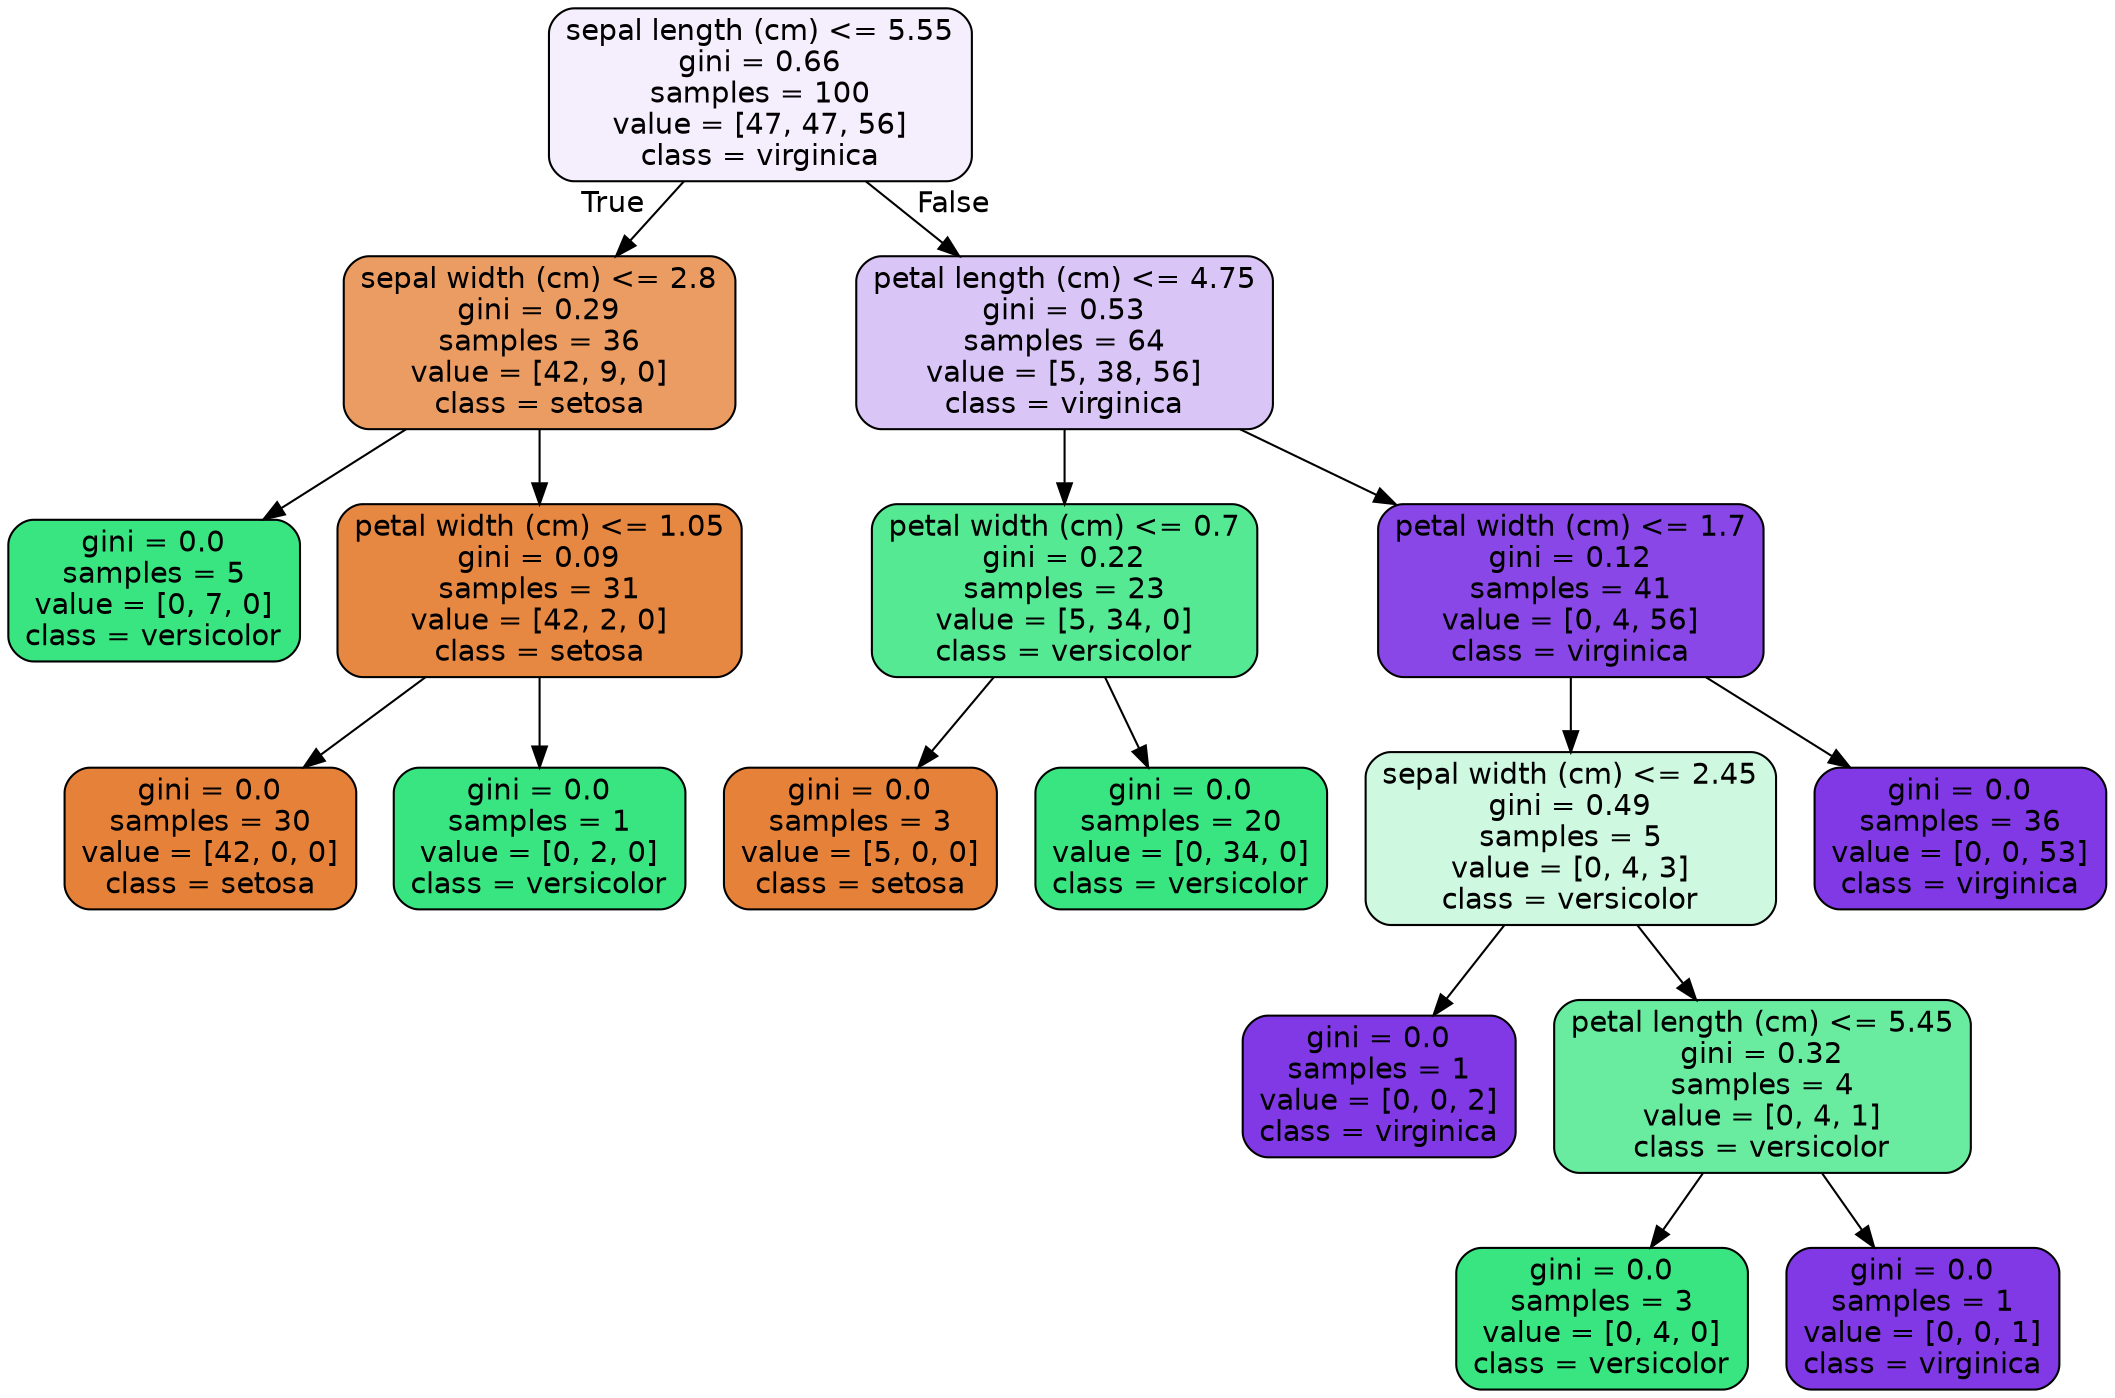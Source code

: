 digraph Tree {
node [shape=box, style="filled, rounded", color="black", fontname="helvetica"] ;
edge [fontname="helvetica"] ;
0 [label="sepal length (cm) <= 5.55\ngini = 0.66\nsamples = 100\nvalue = [47, 47, 56]\nclass = virginica", fillcolor="#f4eefd"] ;
1 [label="sepal width (cm) <= 2.8\ngini = 0.29\nsamples = 36\nvalue = [42, 9, 0]\nclass = setosa", fillcolor="#eb9c63"] ;
0 -> 1 [labeldistance=2.5, labelangle=45, headlabel="True"] ;
2 [label="gini = 0.0\nsamples = 5\nvalue = [0, 7, 0]\nclass = versicolor", fillcolor="#39e581"] ;
1 -> 2 ;
3 [label="petal width (cm) <= 1.05\ngini = 0.09\nsamples = 31\nvalue = [42, 2, 0]\nclass = setosa", fillcolor="#e68742"] ;
1 -> 3 ;
4 [label="gini = 0.0\nsamples = 30\nvalue = [42, 0, 0]\nclass = setosa", fillcolor="#e58139"] ;
3 -> 4 ;
5 [label="gini = 0.0\nsamples = 1\nvalue = [0, 2, 0]\nclass = versicolor", fillcolor="#39e581"] ;
3 -> 5 ;
6 [label="petal length (cm) <= 4.75\ngini = 0.53\nsamples = 64\nvalue = [5, 38, 56]\nclass = virginica", fillcolor="#dac5f7"] ;
0 -> 6 [labeldistance=2.5, labelangle=-45, headlabel="False"] ;
7 [label="petal width (cm) <= 0.7\ngini = 0.22\nsamples = 23\nvalue = [5, 34, 0]\nclass = versicolor", fillcolor="#56e994"] ;
6 -> 7 ;
8 [label="gini = 0.0\nsamples = 3\nvalue = [5, 0, 0]\nclass = setosa", fillcolor="#e58139"] ;
7 -> 8 ;
9 [label="gini = 0.0\nsamples = 20\nvalue = [0, 34, 0]\nclass = versicolor", fillcolor="#39e581"] ;
7 -> 9 ;
10 [label="petal width (cm) <= 1.7\ngini = 0.12\nsamples = 41\nvalue = [0, 4, 56]\nclass = virginica", fillcolor="#8a47e7"] ;
6 -> 10 ;
11 [label="sepal width (cm) <= 2.45\ngini = 0.49\nsamples = 5\nvalue = [0, 4, 3]\nclass = versicolor", fillcolor="#cef8e0"] ;
10 -> 11 ;
12 [label="gini = 0.0\nsamples = 1\nvalue = [0, 0, 2]\nclass = virginica", fillcolor="#8139e5"] ;
11 -> 12 ;
13 [label="petal length (cm) <= 5.45\ngini = 0.32\nsamples = 4\nvalue = [0, 4, 1]\nclass = versicolor", fillcolor="#6aeca0"] ;
11 -> 13 ;
14 [label="gini = 0.0\nsamples = 3\nvalue = [0, 4, 0]\nclass = versicolor", fillcolor="#39e581"] ;
13 -> 14 ;
15 [label="gini = 0.0\nsamples = 1\nvalue = [0, 0, 1]\nclass = virginica", fillcolor="#8139e5"] ;
13 -> 15 ;
16 [label="gini = 0.0\nsamples = 36\nvalue = [0, 0, 53]\nclass = virginica", fillcolor="#8139e5"] ;
10 -> 16 ;
}